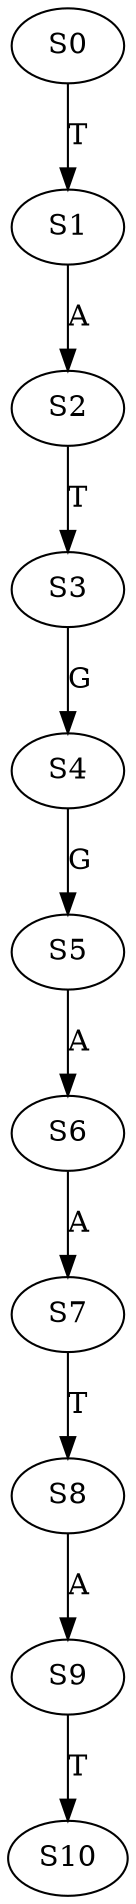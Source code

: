 strict digraph  {
	S0 -> S1 [ label = T ];
	S1 -> S2 [ label = A ];
	S2 -> S3 [ label = T ];
	S3 -> S4 [ label = G ];
	S4 -> S5 [ label = G ];
	S5 -> S6 [ label = A ];
	S6 -> S7 [ label = A ];
	S7 -> S8 [ label = T ];
	S8 -> S9 [ label = A ];
	S9 -> S10 [ label = T ];
}
